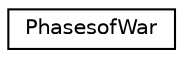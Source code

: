 digraph "Graphical Class Hierarchy"
{
 // LATEX_PDF_SIZE
  edge [fontname="Helvetica",fontsize="10",labelfontname="Helvetica",labelfontsize="10"];
  node [fontname="Helvetica",fontsize="10",shape=record];
  rankdir="LR";
  Node0 [label="PhasesofWar",height=0.2,width=0.4,color="black", fillcolor="white", style="filled",URL="$classPhasesofWar.html",tooltip="A PhasesofWar class. State Class for the StatePattern ."];
}
